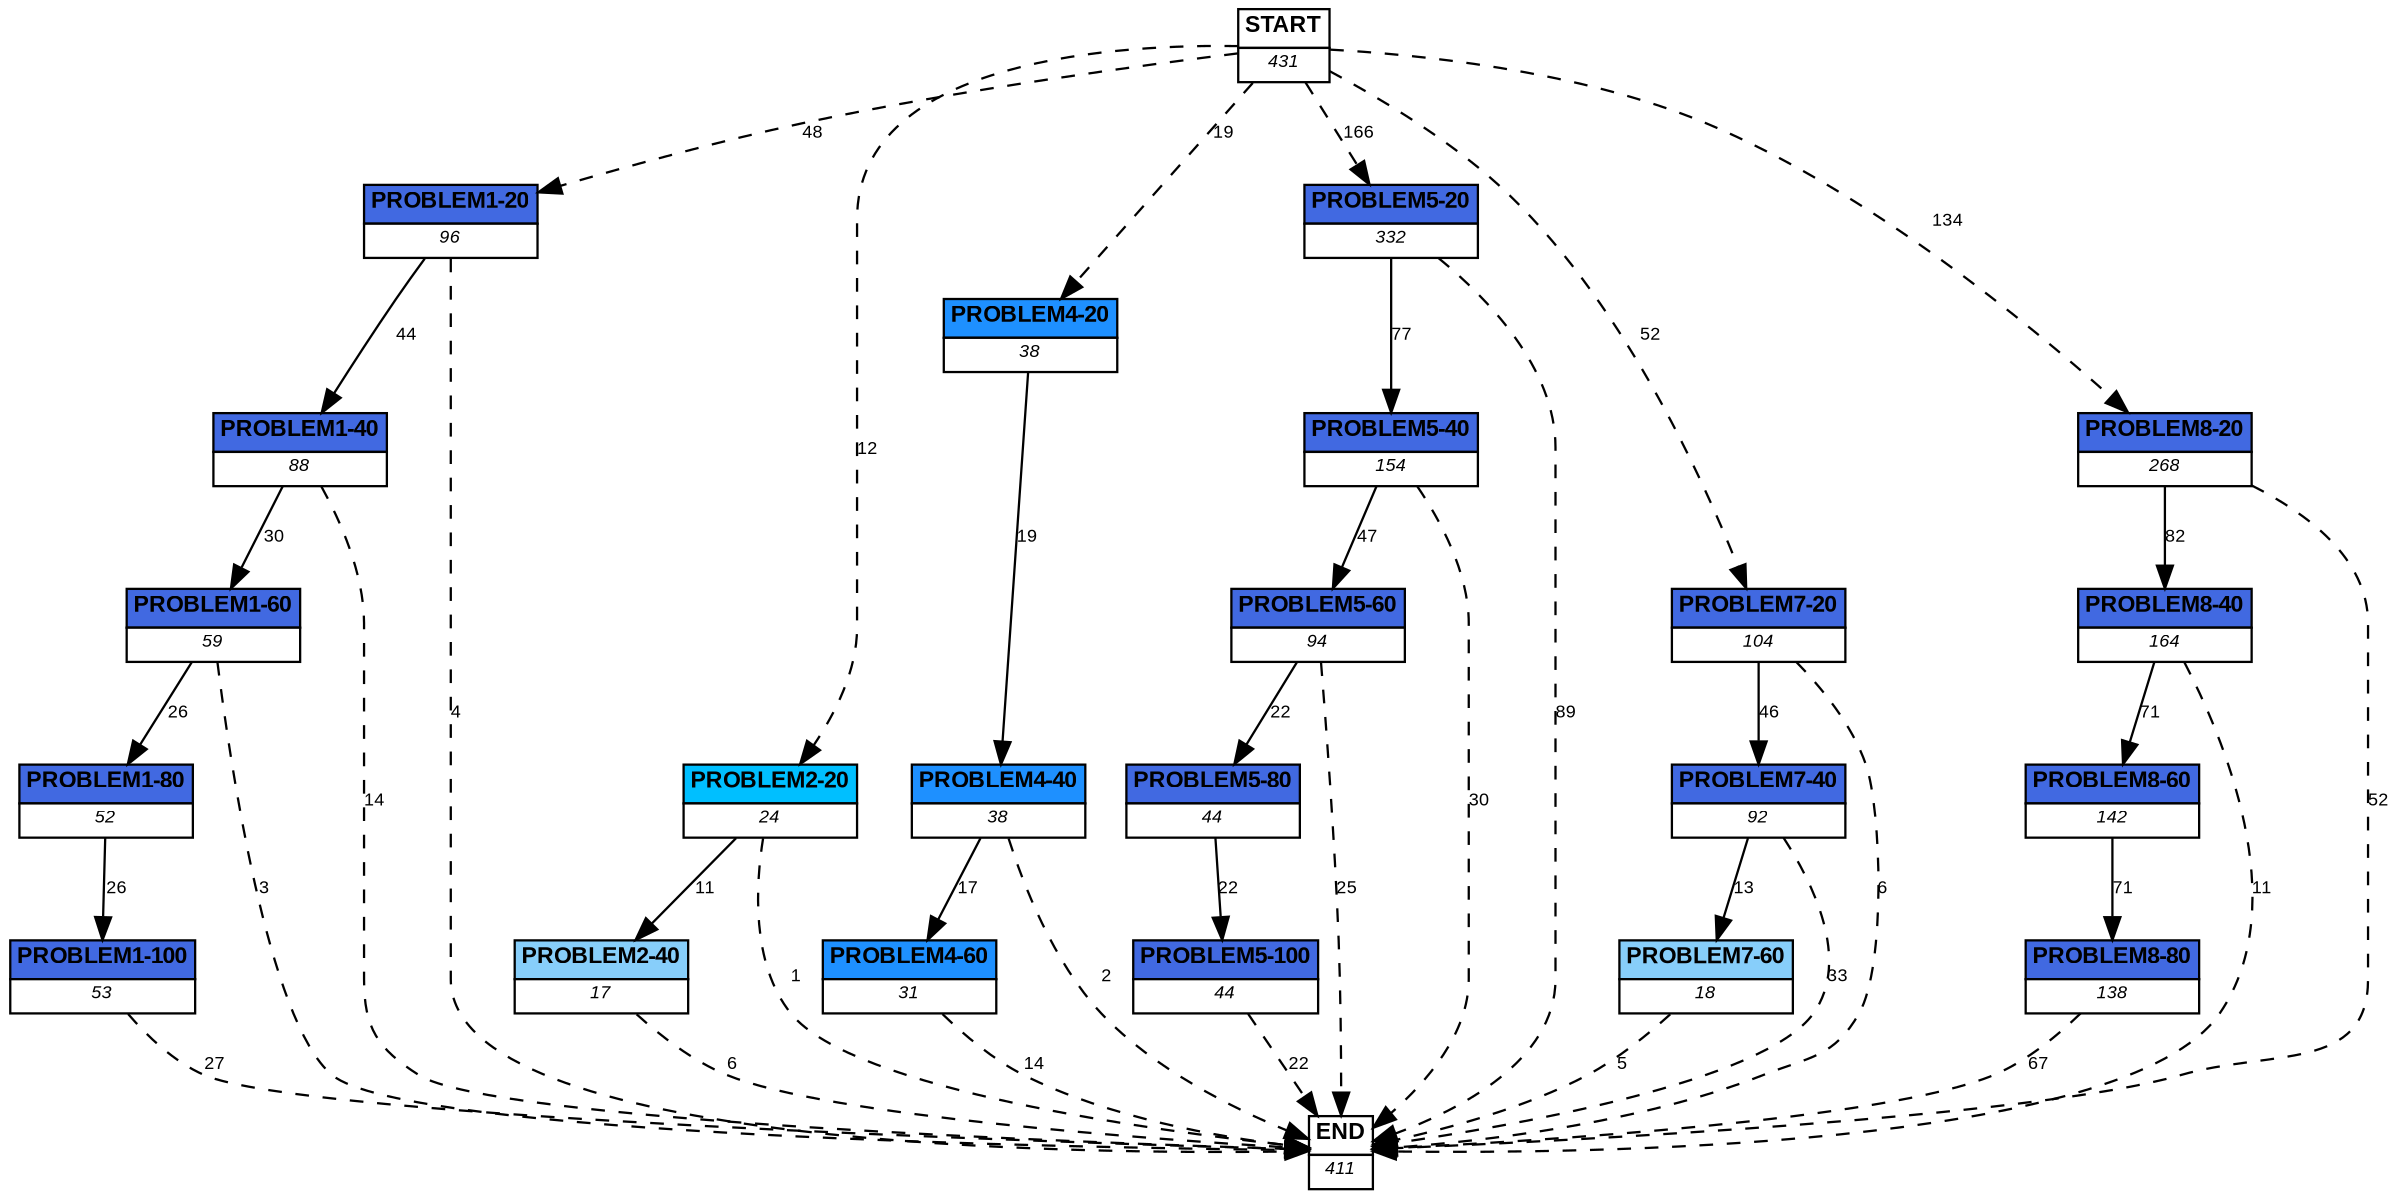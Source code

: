 digraph graphname {
	dpi = 150
	size="16,11!";
	margin = 0;
"PROBLEM1-20" [shape=plain, label=<<table border="0" cellborder="1" cellspacing="0"><tr><td bgcolor="royalblue"><FONT face="Arial" POINT-SIZE="10"><b>PROBLEM1-20</b></FONT></td></tr><tr><td bgcolor="white"><FONT face="Arial" POINT-SIZE="8"><i>96</i></FONT></td></tr></table>>]
"PROBLEM2-20" [shape=plain, label=<<table border="0" cellborder="1" cellspacing="0"><tr><td bgcolor="deepskyblue"><FONT face="Arial" POINT-SIZE="10"><b>PROBLEM2-20</b></FONT></td></tr><tr><td bgcolor="white"><FONT face="Arial" POINT-SIZE="8"><i>24</i></FONT></td></tr></table>>]
"PROBLEM1-40" [shape=plain, label=<<table border="0" cellborder="1" cellspacing="0"><tr><td bgcolor="royalblue"><FONT face="Arial" POINT-SIZE="10"><b>PROBLEM1-40</b></FONT></td></tr><tr><td bgcolor="white"><FONT face="Arial" POINT-SIZE="8"><i>88</i></FONT></td></tr></table>>]
"PROBLEM1-60" [shape=plain, label=<<table border="0" cellborder="1" cellspacing="0"><tr><td bgcolor="royalblue"><FONT face="Arial" POINT-SIZE="10"><b>PROBLEM1-60</b></FONT></td></tr><tr><td bgcolor="white"><FONT face="Arial" POINT-SIZE="8"><i>59</i></FONT></td></tr></table>>]
"PROBLEM1-100" [shape=plain, label=<<table border="0" cellborder="1" cellspacing="0"><tr><td bgcolor="royalblue"><FONT face="Arial" POINT-SIZE="10"><b>PROBLEM1-100</b></FONT></td></tr><tr><td bgcolor="white"><FONT face="Arial" POINT-SIZE="8"><i>53</i></FONT></td></tr></table>>]
"PROBLEM1-80" [shape=plain, label=<<table border="0" cellborder="1" cellspacing="0"><tr><td bgcolor="royalblue"><FONT face="Arial" POINT-SIZE="10"><b>PROBLEM1-80</b></FONT></td></tr><tr><td bgcolor="white"><FONT face="Arial" POINT-SIZE="8"><i>52</i></FONT></td></tr></table>>]
"PROBLEM2-40" [shape=plain, label=<<table border="0" cellborder="1" cellspacing="0"><tr><td bgcolor="lightskyblue"><FONT face="Arial" POINT-SIZE="10"><b>PROBLEM2-40</b></FONT></td></tr><tr><td bgcolor="white"><FONT face="Arial" POINT-SIZE="8"><i>17</i></FONT></td></tr></table>>]
"PROBLEM4-20" [shape=plain, label=<<table border="0" cellborder="1" cellspacing="0"><tr><td bgcolor="dodgerblue"><FONT face="Arial" POINT-SIZE="10"><b>PROBLEM4-20</b></FONT></td></tr><tr><td bgcolor="white"><FONT face="Arial" POINT-SIZE="8"><i>38</i></FONT></td></tr></table>>]
"PROBLEM4-40" [shape=plain, label=<<table border="0" cellborder="1" cellspacing="0"><tr><td bgcolor="dodgerblue"><FONT face="Arial" POINT-SIZE="10"><b>PROBLEM4-40</b></FONT></td></tr><tr><td bgcolor="white"><FONT face="Arial" POINT-SIZE="8"><i>38</i></FONT></td></tr></table>>]
"PROBLEM4-60" [shape=plain, label=<<table border="0" cellborder="1" cellspacing="0"><tr><td bgcolor="dodgerblue"><FONT face="Arial" POINT-SIZE="10"><b>PROBLEM4-60</b></FONT></td></tr><tr><td bgcolor="white"><FONT face="Arial" POINT-SIZE="8"><i>31</i></FONT></td></tr></table>>]
"PROBLEM5-20" [shape=plain, label=<<table border="0" cellborder="1" cellspacing="0"><tr><td bgcolor="royalblue"><FONT face="Arial" POINT-SIZE="10"><b>PROBLEM5-20</b></FONT></td></tr><tr><td bgcolor="white"><FONT face="Arial" POINT-SIZE="8"><i>332</i></FONT></td></tr></table>>]
"PROBLEM5-40" [shape=plain, label=<<table border="0" cellborder="1" cellspacing="0"><tr><td bgcolor="royalblue"><FONT face="Arial" POINT-SIZE="10"><b>PROBLEM5-40</b></FONT></td></tr><tr><td bgcolor="white"><FONT face="Arial" POINT-SIZE="8"><i>154</i></FONT></td></tr></table>>]
"PROBLEM5-60" [shape=plain, label=<<table border="0" cellborder="1" cellspacing="0"><tr><td bgcolor="royalblue"><FONT face="Arial" POINT-SIZE="10"><b>PROBLEM5-60</b></FONT></td></tr><tr><td bgcolor="white"><FONT face="Arial" POINT-SIZE="8"><i>94</i></FONT></td></tr></table>>]
"PROBLEM5-80" [shape=plain, label=<<table border="0" cellborder="1" cellspacing="0"><tr><td bgcolor="royalblue"><FONT face="Arial" POINT-SIZE="10"><b>PROBLEM5-80</b></FONT></td></tr><tr><td bgcolor="white"><FONT face="Arial" POINT-SIZE="8"><i>44</i></FONT></td></tr></table>>]
"PROBLEM5-100" [shape=plain, label=<<table border="0" cellborder="1" cellspacing="0"><tr><td bgcolor="royalblue"><FONT face="Arial" POINT-SIZE="10"><b>PROBLEM5-100</b></FONT></td></tr><tr><td bgcolor="white"><FONT face="Arial" POINT-SIZE="8"><i>44</i></FONT></td></tr></table>>]
"PROBLEM7-20" [shape=plain, label=<<table border="0" cellborder="1" cellspacing="0"><tr><td bgcolor="royalblue"><FONT face="Arial" POINT-SIZE="10"><b>PROBLEM7-20</b></FONT></td></tr><tr><td bgcolor="white"><FONT face="Arial" POINT-SIZE="8"><i>104</i></FONT></td></tr></table>>]
"PROBLEM7-40" [shape=plain, label=<<table border="0" cellborder="1" cellspacing="0"><tr><td bgcolor="royalblue"><FONT face="Arial" POINT-SIZE="10"><b>PROBLEM7-40</b></FONT></td></tr><tr><td bgcolor="white"><FONT face="Arial" POINT-SIZE="8"><i>92</i></FONT></td></tr></table>>]
"PROBLEM7-60" [shape=plain, label=<<table border="0" cellborder="1" cellspacing="0"><tr><td bgcolor="lightskyblue"><FONT face="Arial" POINT-SIZE="10"><b>PROBLEM7-60</b></FONT></td></tr><tr><td bgcolor="white"><FONT face="Arial" POINT-SIZE="8"><i>18</i></FONT></td></tr></table>>]
"PROBLEM8-20" [shape=plain, label=<<table border="0" cellborder="1" cellspacing="0"><tr><td bgcolor="royalblue"><FONT face="Arial" POINT-SIZE="10"><b>PROBLEM8-20</b></FONT></td></tr><tr><td bgcolor="white"><FONT face="Arial" POINT-SIZE="8"><i>268</i></FONT></td></tr></table>>]
"PROBLEM8-40" [shape=plain, label=<<table border="0" cellborder="1" cellspacing="0"><tr><td bgcolor="royalblue"><FONT face="Arial" POINT-SIZE="10"><b>PROBLEM8-40</b></FONT></td></tr><tr><td bgcolor="white"><FONT face="Arial" POINT-SIZE="8"><i>164</i></FONT></td></tr></table>>]
"PROBLEM8-60" [shape=plain, label=<<table border="0" cellborder="1" cellspacing="0"><tr><td bgcolor="royalblue"><FONT face="Arial" POINT-SIZE="10"><b>PROBLEM8-60</b></FONT></td></tr><tr><td bgcolor="white"><FONT face="Arial" POINT-SIZE="8"><i>142</i></FONT></td></tr></table>>]
"PROBLEM8-80" [shape=plain, label=<<table border="0" cellborder="1" cellspacing="0"><tr><td bgcolor="royalblue"><FONT face="Arial" POINT-SIZE="10"><b>PROBLEM8-80</b></FONT></td></tr><tr><td bgcolor="white"><FONT face="Arial" POINT-SIZE="8"><i>138</i></FONT></td></tr></table>>]
"START" [shape=plain, label=<<table border="0" cellborder="1" cellspacing="0"><tr><td bgcolor="white"><FONT face="Arial" POINT-SIZE="10"><b>START</b></FONT></td></tr><tr><td bgcolor="white"><FONT face="Arial" POINT-SIZE="8"><i>431</i></FONT></td></tr></table>>]
"END" [shape=plain, label=<<table border="0" cellborder="1" cellspacing="0"><tr><td bgcolor="white"><FONT face="Arial" POINT-SIZE="10"><b>END</b></FONT></td></tr><tr><td bgcolor="white"><FONT face="Arial" POINT-SIZE="8"><i>411</i></FONT></td></tr></table>>]
"PROBLEM1-20" -> "PROBLEM1-40" [ label ="44" labelfloat=false fontname="Arial" fontsize=8]
"PROBLEM1-20" -> "END" [ style = dashed label ="4" labelfloat=false fontname="Arial" fontsize=8]
"PROBLEM2-20" -> "PROBLEM2-40" [ label ="11" labelfloat=false fontname="Arial" fontsize=8]
"PROBLEM2-20" -> "END" [ style = dashed label ="1" labelfloat=false fontname="Arial" fontsize=8]
"PROBLEM1-40" -> "PROBLEM1-60" [ label ="30" labelfloat=false fontname="Arial" fontsize=8]
"PROBLEM1-40" -> "END" [ style = dashed label ="14" labelfloat=false fontname="Arial" fontsize=8]
"PROBLEM1-60" -> "PROBLEM1-80" [ label ="26" labelfloat=false fontname="Arial" fontsize=8]
"PROBLEM1-60" -> "END" [ style = dashed label ="3" labelfloat=false fontname="Arial" fontsize=8]
"PROBLEM1-100" -> "END" [ style = dashed label ="27" labelfloat=false fontname="Arial" fontsize=8]
"PROBLEM1-80" -> "PROBLEM1-100" [ label ="26" labelfloat=false fontname="Arial" fontsize=8]
"PROBLEM2-40" -> "END" [ style = dashed label ="6" labelfloat=false fontname="Arial" fontsize=8]
"PROBLEM4-20" -> "PROBLEM4-40" [ label ="19" labelfloat=false fontname="Arial" fontsize=8]
"PROBLEM4-40" -> "PROBLEM4-60" [ label ="17" labelfloat=false fontname="Arial" fontsize=8]
"PROBLEM4-40" -> "END" [ style = dashed label ="2" labelfloat=false fontname="Arial" fontsize=8]
"PROBLEM4-60" -> "END" [ style = dashed label ="14" labelfloat=false fontname="Arial" fontsize=8]
"PROBLEM5-20" -> "PROBLEM5-40" [ label ="77" labelfloat=false fontname="Arial" fontsize=8]
"PROBLEM5-20" -> "END" [ style = dashed label ="89" labelfloat=false fontname="Arial" fontsize=8]
"PROBLEM5-40" -> "PROBLEM5-60" [ label ="47" labelfloat=false fontname="Arial" fontsize=8]
"PROBLEM5-40" -> "END" [ style = dashed label ="30" labelfloat=false fontname="Arial" fontsize=8]
"PROBLEM5-60" -> "PROBLEM5-80" [ label ="22" labelfloat=false fontname="Arial" fontsize=8]
"PROBLEM5-60" -> "END" [ style = dashed label ="25" labelfloat=false fontname="Arial" fontsize=8]
"PROBLEM5-80" -> "PROBLEM5-100" [ label ="22" labelfloat=false fontname="Arial" fontsize=8]
"PROBLEM5-100" -> "END" [ style = dashed label ="22" labelfloat=false fontname="Arial" fontsize=8]
"PROBLEM7-20" -> "PROBLEM7-40" [ label ="46" labelfloat=false fontname="Arial" fontsize=8]
"PROBLEM7-20" -> "END" [ style = dashed label ="6" labelfloat=false fontname="Arial" fontsize=8]
"PROBLEM7-40" -> "PROBLEM7-60" [ label ="13" labelfloat=false fontname="Arial" fontsize=8]
"PROBLEM7-40" -> "END" [ style = dashed label ="33" labelfloat=false fontname="Arial" fontsize=8]
"PROBLEM7-60" -> "END" [ style = dashed label ="5" labelfloat=false fontname="Arial" fontsize=8]
"PROBLEM8-20" -> "PROBLEM8-40" [ label ="82" labelfloat=false fontname="Arial" fontsize=8]
"PROBLEM8-20" -> "END" [ style = dashed label ="52" labelfloat=false fontname="Arial" fontsize=8]
"PROBLEM8-40" -> "PROBLEM8-60" [ label ="71" labelfloat=false fontname="Arial" fontsize=8]
"PROBLEM8-40" -> "END" [ style = dashed label ="11" labelfloat=false fontname="Arial" fontsize=8]
"PROBLEM8-60" -> "PROBLEM8-80" [ label ="71" labelfloat=false fontname="Arial" fontsize=8]
"PROBLEM8-80" -> "END" [ style = dashed label ="67" labelfloat=false fontname="Arial" fontsize=8]
"START" -> "PROBLEM1-20" [ style = dashed label ="48" labelfloat=false fontname="Arial" fontsize=8]
"START" -> "PROBLEM2-20" [ style = dashed label ="12" labelfloat=false fontname="Arial" fontsize=8]
"START" -> "PROBLEM4-20" [ style = dashed label ="19" labelfloat=false fontname="Arial" fontsize=8]
"START" -> "PROBLEM5-20" [ style = dashed label ="166" labelfloat=false fontname="Arial" fontsize=8]
"START" -> "PROBLEM7-20" [ style = dashed label ="52" labelfloat=false fontname="Arial" fontsize=8]
"START" -> "PROBLEM8-20" [ style = dashed label ="134" labelfloat=false fontname="Arial" fontsize=8]
}